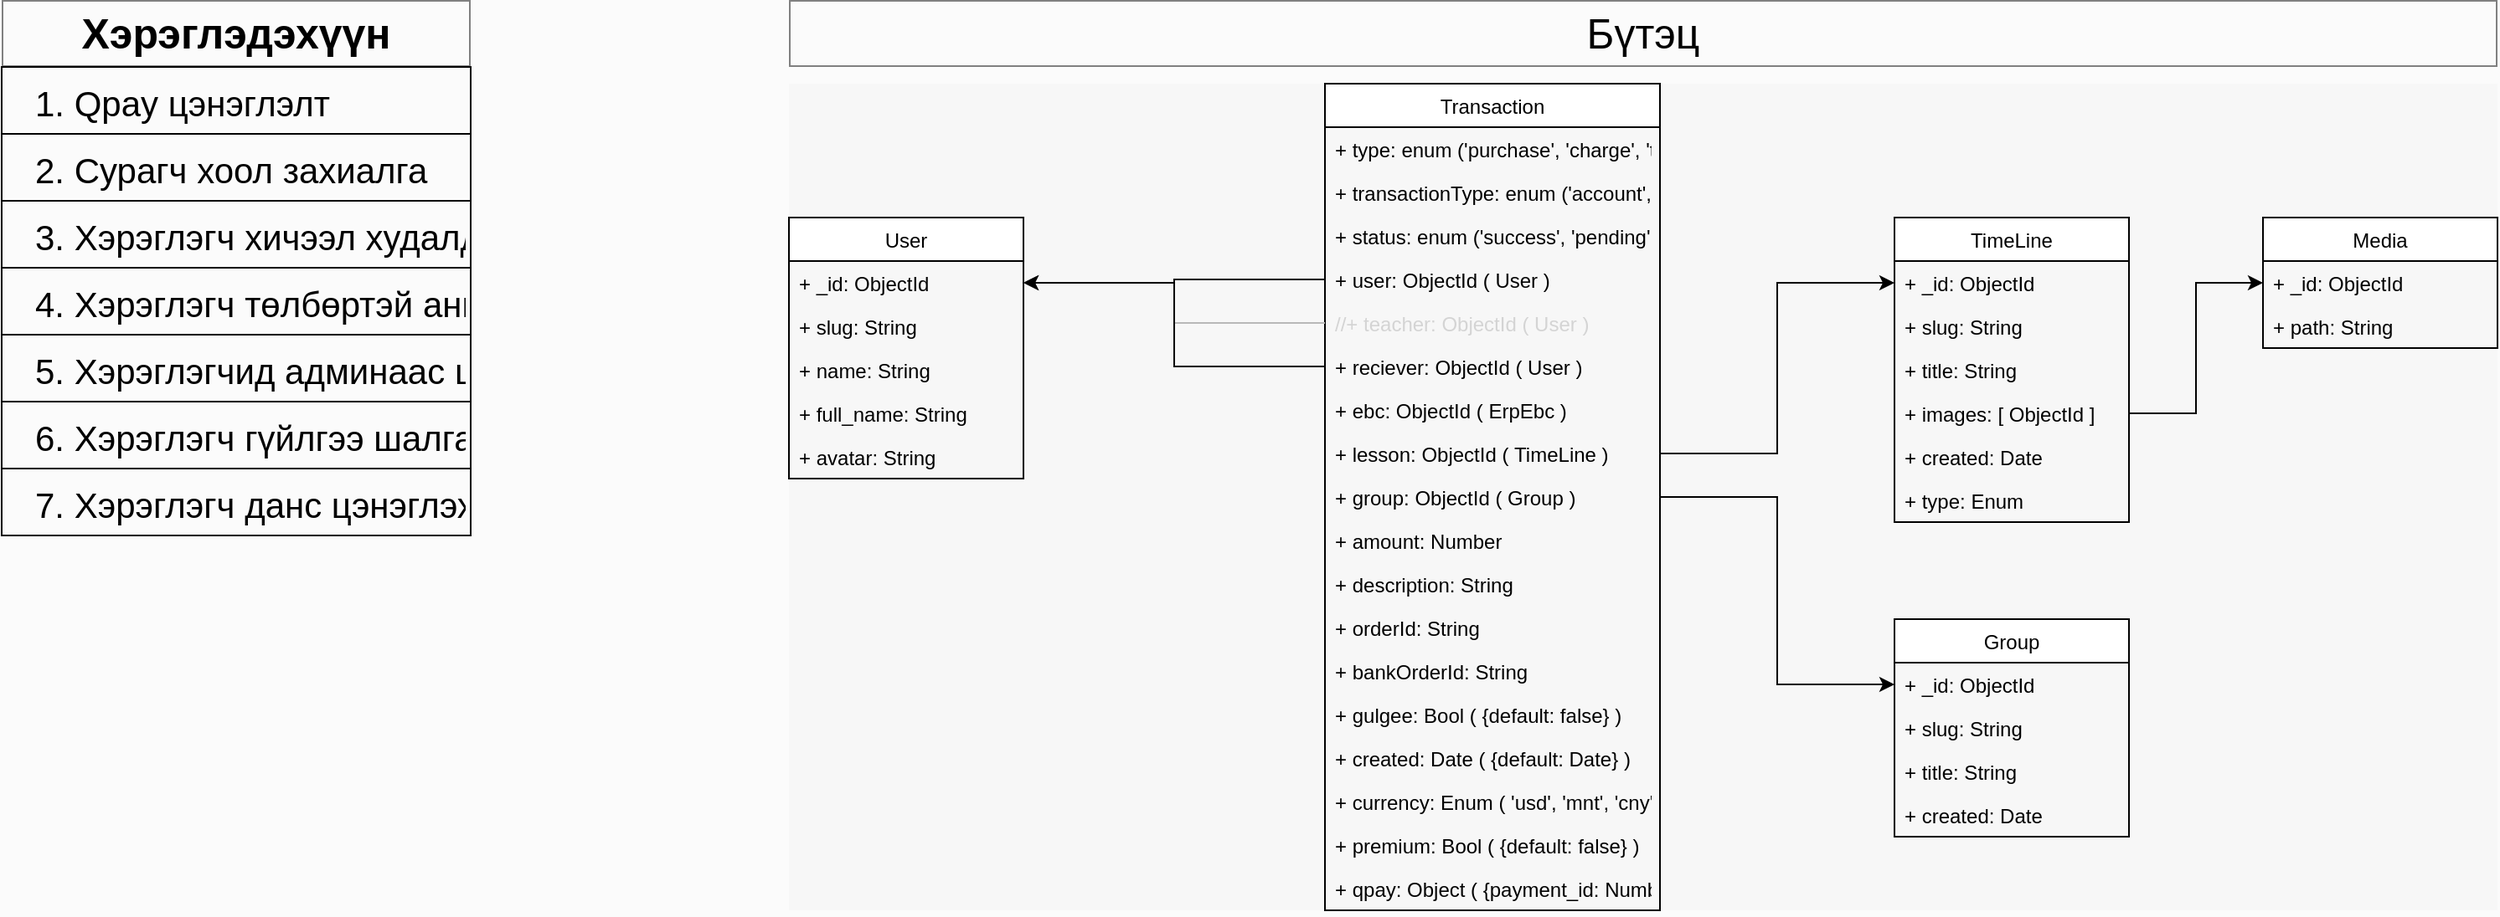 <mxfile version="13.6.2" type="device" pages="2"><diagram id="PVtfyGqQahGHQsxtIJev" name="Transaction"><mxGraphModel dx="1970" dy="1173" grid="1" gridSize="10" guides="1" tooltips="1" connect="1" arrows="1" fold="1" page="1" pageScale="1" pageWidth="1654" pageHeight="1169" background="#FBFBFB" math="0" shadow="0"><root><mxCell id="0"/><mxCell id="1" parent="0"/><mxCell id="wkGlr1kAo0kPPrxlrQDg-42" value="&lt;table border=&quot;1&quot; width=&quot;100%&quot; cellpadding=&quot;4&quot; style=&quot;width: 100% ; height: 100% ; border-collapse: collapse&quot;&gt;&lt;tbody&gt;&lt;tr&gt;&lt;th align=&quot;center&quot;&gt;&lt;span style=&quot;font-weight: 400&quot;&gt;Бүтэц&lt;/span&gt;&lt;br&gt;&lt;/th&gt;&lt;/tr&gt;&lt;/tbody&gt;&lt;/table&gt;" style="text;html=1;strokeColor=none;fillColor=none;overflow=fill;rounded=0;shadow=0;glass=0;sketch=0;fontFamily=Helvetica;fontSize=25;" parent="1" vertex="1"><mxGeometry x="550" y="160" width="1020" height="40" as="geometry"/></mxCell><mxCell id="wkGlr1kAo0kPPrxlrQDg-91" value="" style="group;rounded=0;glass=0;sketch=0;shadow=0;fillColor=#F7F7F7;" parent="1" vertex="1" connectable="0"><mxGeometry x="550" y="210" width="1020" height="494" as="geometry"/></mxCell><mxCell id="wkGlr1kAo0kPPrxlrQDg-92" value="" style="group" parent="wkGlr1kAo0kPPrxlrQDg-91" vertex="1" connectable="0"><mxGeometry width="1020" height="494" as="geometry"/></mxCell><mxCell id="wkGlr1kAo0kPPrxlrQDg-93" value="Transaction" style="swimlane;fontStyle=0;childLayout=stackLayout;horizontal=1;startSize=26;horizontalStack=0;resizeParent=1;resizeParentMax=0;resizeLast=0;collapsible=1;marginBottom=0;" parent="wkGlr1kAo0kPPrxlrQDg-92" vertex="1"><mxGeometry x="320" width="200" height="494" as="geometry"><mxRectangle x="320" y="80" width="90" height="26" as="alternateBounds"/></mxGeometry></mxCell><mxCell id="wkGlr1kAo0kPPrxlrQDg-94" value="+ type: enum ('purchase', 'charge', 'transfer', 'salary','course', 'fee')" style="text;strokeColor=none;fillColor=none;align=left;verticalAlign=top;spacingLeft=4;spacingRight=4;overflow=hidden;rotatable=0;points=[[0,0.5],[1,0.5]];portConstraint=eastwest;" parent="wkGlr1kAo0kPPrxlrQDg-93" vertex="1"><mxGeometry y="26" width="200" height="26" as="geometry"/></mxCell><mxCell id="wkGlr1kAo0kPPrxlrQDg-95" value="+ transactionType: enum ('account', 'card', 'bank', 'qpay', 'student_card')" style="text;strokeColor=none;fillColor=none;align=left;verticalAlign=top;spacingLeft=4;spacingRight=4;overflow=hidden;rotatable=0;points=[[0,0.5],[1,0.5]];portConstraint=eastwest;" parent="wkGlr1kAo0kPPrxlrQDg-93" vertex="1"><mxGeometry y="52" width="200" height="26" as="geometry"/></mxCell><mxCell id="wkGlr1kAo0kPPrxlrQDg-96" value="+ status: enum ('success', 'pending', 'fail','delete')" style="text;strokeColor=none;fillColor=none;align=left;verticalAlign=top;spacingLeft=4;spacingRight=4;overflow=hidden;rotatable=0;points=[[0,0.5],[1,0.5]];portConstraint=eastwest;" parent="wkGlr1kAo0kPPrxlrQDg-93" vertex="1"><mxGeometry y="78" width="200" height="26" as="geometry"/></mxCell><UserObject label="+ user: ObjectId ( User )" tooltip="Gvilgee hiij bgaa hvnii id" id="wkGlr1kAo0kPPrxlrQDg-97"><mxCell style="text;strokeColor=none;fillColor=none;align=left;verticalAlign=top;spacingLeft=4;spacingRight=4;overflow=hidden;rotatable=0;points=[[0,0.5],[1,0.5]];portConstraint=eastwest;" parent="wkGlr1kAo0kPPrxlrQDg-93" vertex="1"><mxGeometry y="104" width="200" height="26" as="geometry"/></mxCell></UserObject><mxCell id="wkGlr1kAo0kPPrxlrQDg-98" value="//+ teacher: ObjectId ( User )" style="text;strokeColor=none;fillColor=none;align=left;verticalAlign=top;spacingLeft=4;spacingRight=4;overflow=hidden;rotatable=0;points=[[0,0.5],[1,0.5]];portConstraint=eastwest;fontColor=#D4D4D4;" parent="wkGlr1kAo0kPPrxlrQDg-93" vertex="1"><mxGeometry y="130" width="200" height="26" as="geometry"/></mxCell><UserObject label="+ reciever: ObjectId ( User )" tooltip="Hvleen awagch" id="wkGlr1kAo0kPPrxlrQDg-99"><mxCell style="text;strokeColor=none;fillColor=none;align=left;verticalAlign=top;spacingLeft=4;spacingRight=4;overflow=hidden;rotatable=0;points=[[0,0.5],[1,0.5]];portConstraint=eastwest;" parent="wkGlr1kAo0kPPrxlrQDg-93" vertex="1"><mxGeometry y="156" width="200" height="26" as="geometry"/></mxCell></UserObject><UserObject label="+ ebc: ObjectId ( ErpEbc )" tooltip="surguulias gvilgee hiih ved hadgalah id" id="wkGlr1kAo0kPPrxlrQDg-100"><mxCell style="text;strokeColor=none;fillColor=none;align=left;verticalAlign=top;spacingLeft=4;spacingRight=4;overflow=hidden;rotatable=0;points=[[0,0.5],[1,0.5]];portConstraint=eastwest;" parent="wkGlr1kAo0kPPrxlrQDg-93" vertex="1"><mxGeometry y="182" width="200" height="26" as="geometry"/></mxCell></UserObject><UserObject label="+ lesson: ObjectId ( TimeLine )" tooltip="hudaldaj awsan hicheeliin id" id="wkGlr1kAo0kPPrxlrQDg-101"><mxCell style="text;strokeColor=none;fillColor=none;align=left;verticalAlign=top;spacingLeft=4;spacingRight=4;overflow=hidden;rotatable=0;points=[[0,0.5],[1,0.5]];portConstraint=eastwest;" parent="wkGlr1kAo0kPPrxlrQDg-93" vertex="1"><mxGeometry y="208" width="200" height="26" as="geometry"/></mxCell></UserObject><UserObject label="+ group: ObjectId ( Group )" tooltip="Tulburtei angid elseh ved angiin id g hadgalana" id="wkGlr1kAo0kPPrxlrQDg-102"><mxCell style="text;strokeColor=none;fillColor=none;align=left;verticalAlign=top;spacingLeft=4;spacingRight=4;overflow=hidden;rotatable=0;points=[[0,0.5],[1,0.5]];portConstraint=eastwest;" parent="wkGlr1kAo0kPPrxlrQDg-93" vertex="1"><mxGeometry y="234" width="200" height="26" as="geometry"/></mxCell></UserObject><UserObject label="+ amount: Number&#10;" tooltip="gvilgeenii vniin dvn" id="wkGlr1kAo0kPPrxlrQDg-103"><mxCell style="text;strokeColor=none;fillColor=none;align=left;verticalAlign=top;spacingLeft=4;spacingRight=4;overflow=hidden;rotatable=0;points=[[0,0.5],[1,0.5]];portConstraint=eastwest;" parent="wkGlr1kAo0kPPrxlrQDg-93" vertex="1"><mxGeometry y="260" width="200" height="26" as="geometry"/></mxCell></UserObject><UserObject label="+ description: String&#10;" tooltip="gvilgeenii tailbar&#10;" id="wkGlr1kAo0kPPrxlrQDg-104"><mxCell style="text;strokeColor=none;fillColor=none;align=left;verticalAlign=top;spacingLeft=4;spacingRight=4;overflow=hidden;rotatable=0;points=[[0,0.5],[1,0.5]];portConstraint=eastwest;" parent="wkGlr1kAo0kPPrxlrQDg-93" vertex="1"><mxGeometry y="286" width="200" height="26" as="geometry"/></mxCell></UserObject><UserObject label="+ orderId: String&#10;" tooltip="" id="wkGlr1kAo0kPPrxlrQDg-105"><mxCell style="text;strokeColor=none;fillColor=none;align=left;verticalAlign=top;spacingLeft=4;spacingRight=4;overflow=hidden;rotatable=0;points=[[0,0.5],[1,0.5]];portConstraint=eastwest;" parent="wkGlr1kAo0kPPrxlrQDg-93" vertex="1"><mxGeometry y="312" width="200" height="26" as="geometry"/></mxCell></UserObject><UserObject label="+ bankOrderId: String&#10;" tooltip="" id="wkGlr1kAo0kPPrxlrQDg-106"><mxCell style="text;strokeColor=none;fillColor=none;align=left;verticalAlign=top;spacingLeft=4;spacingRight=4;overflow=hidden;rotatable=0;points=[[0,0.5],[1,0.5]];portConstraint=eastwest;" parent="wkGlr1kAo0kPPrxlrQDg-93" vertex="1"><mxGeometry y="338" width="200" height="26" as="geometry"/></mxCell></UserObject><UserObject label="+ gulgee: Bool ( {default: false} )&#10;" tooltip="" id="wkGlr1kAo0kPPrxlrQDg-107"><mxCell style="text;strokeColor=none;fillColor=none;align=left;verticalAlign=top;spacingLeft=4;spacingRight=4;overflow=hidden;rotatable=0;points=[[0,0.5],[1,0.5]];portConstraint=eastwest;" parent="wkGlr1kAo0kPPrxlrQDg-93" vertex="1"><mxGeometry y="364" width="200" height="26" as="geometry"/></mxCell></UserObject><UserObject label="+ created: Date ( {default: Date} )&#10;" tooltip="" id="wkGlr1kAo0kPPrxlrQDg-108"><mxCell style="text;strokeColor=none;fillColor=none;align=left;verticalAlign=top;spacingLeft=4;spacingRight=4;overflow=hidden;rotatable=0;points=[[0,0.5],[1,0.5]];portConstraint=eastwest;" parent="wkGlr1kAo0kPPrxlrQDg-93" vertex="1"><mxGeometry y="390" width="200" height="26" as="geometry"/></mxCell></UserObject><UserObject label="+ currency: Enum ( 'usd', 'mnt', 'cny', default: 'mnt' )&#10;" tooltip="" id="wkGlr1kAo0kPPrxlrQDg-109"><mxCell style="text;strokeColor=none;fillColor=none;align=left;verticalAlign=top;spacingLeft=4;spacingRight=4;overflow=hidden;rotatable=0;points=[[0,0.5],[1,0.5]];portConstraint=eastwest;" parent="wkGlr1kAo0kPPrxlrQDg-93" vertex="1"><mxGeometry y="416" width="200" height="26" as="geometry"/></mxCell></UserObject><UserObject label="+ premium: Bool ( {default: false} )&#10;" tooltip="Zuwhun premium hereglegchid zoriulsan" id="wkGlr1kAo0kPPrxlrQDg-110"><mxCell style="text;strokeColor=none;fillColor=none;align=left;verticalAlign=top;spacingLeft=4;spacingRight=4;overflow=hidden;rotatable=0;points=[[0,0.5],[1,0.5]];portConstraint=eastwest;" parent="wkGlr1kAo0kPPrxlrQDg-93" vertex="1"><mxGeometry y="442" width="200" height="26" as="geometry"/></mxCell></UserObject><UserObject label="+ qpay: Object ( {payment_id: Number, qPay_QRcode: String, payment_info: Object.null} )&#10;" tooltip="qpay gvilgee hiih ved ashiglana.&#10;gvilgeenii id -iig payment_id d hadgalana. qpay_qrcode iig qpay ees irsen qr code string iig oruulna. payment_info g mun adil qpay ees irsen responsiig shuud oruulna. default ni bvgd hooson (payment_id, qpay_qrcode, payment_info)" id="wkGlr1kAo0kPPrxlrQDg-111"><mxCell style="text;strokeColor=none;fillColor=none;align=left;verticalAlign=top;spacingLeft=4;spacingRight=4;overflow=hidden;rotatable=0;points=[[0,0.5],[1,0.5]];portConstraint=eastwest;" parent="wkGlr1kAo0kPPrxlrQDg-93" vertex="1"><mxGeometry y="468" width="200" height="26" as="geometry"/></mxCell></UserObject><mxCell id="wkGlr1kAo0kPPrxlrQDg-112" value="User" style="swimlane;fontStyle=0;childLayout=stackLayout;horizontal=1;startSize=26;horizontalStack=0;resizeParent=1;resizeParentMax=0;resizeLast=0;collapsible=1;marginBottom=0;" parent="wkGlr1kAo0kPPrxlrQDg-92" vertex="1"><mxGeometry y="80" width="140" height="156" as="geometry"/></mxCell><mxCell id="wkGlr1kAo0kPPrxlrQDg-113" value="+ _id: ObjectId" style="text;strokeColor=none;fillColor=none;align=left;verticalAlign=top;spacingLeft=4;spacingRight=4;overflow=hidden;rotatable=0;points=[[0,0.5],[1,0.5]];portConstraint=eastwest;" parent="wkGlr1kAo0kPPrxlrQDg-112" vertex="1"><mxGeometry y="26" width="140" height="26" as="geometry"/></mxCell><mxCell id="wkGlr1kAo0kPPrxlrQDg-114" value="+ slug: String" style="text;strokeColor=none;fillColor=none;align=left;verticalAlign=top;spacingLeft=4;spacingRight=4;overflow=hidden;rotatable=0;points=[[0,0.5],[1,0.5]];portConstraint=eastwest;" parent="wkGlr1kAo0kPPrxlrQDg-112" vertex="1"><mxGeometry y="52" width="140" height="26" as="geometry"/></mxCell><mxCell id="wkGlr1kAo0kPPrxlrQDg-115" value="+ name: String" style="text;strokeColor=none;fillColor=none;align=left;verticalAlign=top;spacingLeft=4;spacingRight=4;overflow=hidden;rotatable=0;points=[[0,0.5],[1,0.5]];portConstraint=eastwest;" parent="wkGlr1kAo0kPPrxlrQDg-112" vertex="1"><mxGeometry y="78" width="140" height="26" as="geometry"/></mxCell><mxCell id="wkGlr1kAo0kPPrxlrQDg-116" value="+ full_name: String" style="text;strokeColor=none;fillColor=none;align=left;verticalAlign=top;spacingLeft=4;spacingRight=4;overflow=hidden;rotatable=0;points=[[0,0.5],[1,0.5]];portConstraint=eastwest;" parent="wkGlr1kAo0kPPrxlrQDg-112" vertex="1"><mxGeometry y="104" width="140" height="26" as="geometry"/></mxCell><mxCell id="wkGlr1kAo0kPPrxlrQDg-117" value="+ avatar: String" style="text;strokeColor=none;fillColor=none;align=left;verticalAlign=top;spacingLeft=4;spacingRight=4;overflow=hidden;rotatable=0;points=[[0,0.5],[1,0.5]];portConstraint=eastwest;" parent="wkGlr1kAo0kPPrxlrQDg-112" vertex="1"><mxGeometry y="130" width="140" height="26" as="geometry"/></mxCell><mxCell id="wkGlr1kAo0kPPrxlrQDg-118" style="edgeStyle=orthogonalEdgeStyle;rounded=0;orthogonalLoop=1;jettySize=auto;html=1;entryX=1;entryY=0.5;entryDx=0;entryDy=0;" parent="wkGlr1kAo0kPPrxlrQDg-92" source="wkGlr1kAo0kPPrxlrQDg-97" target="wkGlr1kAo0kPPrxlrQDg-113" edge="1"><mxGeometry relative="1" as="geometry"/></mxCell><mxCell id="wkGlr1kAo0kPPrxlrQDg-119" style="edgeStyle=orthogonalEdgeStyle;rounded=0;orthogonalLoop=1;jettySize=auto;html=1;entryX=1;entryY=0.5;entryDx=0;entryDy=0;fontColor=#C9C9C9;strokeColor=#B8B8B8;" parent="wkGlr1kAo0kPPrxlrQDg-92" source="wkGlr1kAo0kPPrxlrQDg-98" target="wkGlr1kAo0kPPrxlrQDg-113" edge="1"><mxGeometry relative="1" as="geometry"/></mxCell><mxCell id="wkGlr1kAo0kPPrxlrQDg-120" style="edgeStyle=orthogonalEdgeStyle;rounded=0;orthogonalLoop=1;jettySize=auto;html=1;entryX=1;entryY=0.5;entryDx=0;entryDy=0;" parent="wkGlr1kAo0kPPrxlrQDg-92" source="wkGlr1kAo0kPPrxlrQDg-99" target="wkGlr1kAo0kPPrxlrQDg-113" edge="1"><mxGeometry relative="1" as="geometry"/></mxCell><mxCell id="wkGlr1kAo0kPPrxlrQDg-121" value="TimeLine" style="swimlane;fontStyle=0;childLayout=stackLayout;horizontal=1;startSize=26;horizontalStack=0;resizeParent=1;resizeParentMax=0;resizeLast=0;collapsible=1;marginBottom=0;" parent="wkGlr1kAo0kPPrxlrQDg-92" vertex="1"><mxGeometry x="660" y="80" width="140" height="182" as="geometry"/></mxCell><mxCell id="wkGlr1kAo0kPPrxlrQDg-122" value="+ _id: ObjectId" style="text;strokeColor=none;fillColor=none;align=left;verticalAlign=top;spacingLeft=4;spacingRight=4;overflow=hidden;rotatable=0;points=[[0,0.5],[1,0.5]];portConstraint=eastwest;" parent="wkGlr1kAo0kPPrxlrQDg-121" vertex="1"><mxGeometry y="26" width="140" height="26" as="geometry"/></mxCell><mxCell id="wkGlr1kAo0kPPrxlrQDg-123" value="+ slug: String" style="text;strokeColor=none;fillColor=none;align=left;verticalAlign=top;spacingLeft=4;spacingRight=4;overflow=hidden;rotatable=0;points=[[0,0.5],[1,0.5]];portConstraint=eastwest;" parent="wkGlr1kAo0kPPrxlrQDg-121" vertex="1"><mxGeometry y="52" width="140" height="26" as="geometry"/></mxCell><mxCell id="wkGlr1kAo0kPPrxlrQDg-124" value="+ title: String" style="text;strokeColor=none;fillColor=none;align=left;verticalAlign=top;spacingLeft=4;spacingRight=4;overflow=hidden;rotatable=0;points=[[0,0.5],[1,0.5]];portConstraint=eastwest;" parent="wkGlr1kAo0kPPrxlrQDg-121" vertex="1"><mxGeometry y="78" width="140" height="26" as="geometry"/></mxCell><mxCell id="wkGlr1kAo0kPPrxlrQDg-125" value="+ images: [ ObjectId ]&#10;" style="text;strokeColor=none;fillColor=none;align=left;verticalAlign=top;spacingLeft=4;spacingRight=4;overflow=hidden;rotatable=0;points=[[0,0.5],[1,0.5]];portConstraint=eastwest;" parent="wkGlr1kAo0kPPrxlrQDg-121" vertex="1"><mxGeometry y="104" width="140" height="26" as="geometry"/></mxCell><mxCell id="wkGlr1kAo0kPPrxlrQDg-126" value="+ created: Date" style="text;strokeColor=none;fillColor=none;align=left;verticalAlign=top;spacingLeft=4;spacingRight=4;overflow=hidden;rotatable=0;points=[[0,0.5],[1,0.5]];portConstraint=eastwest;" parent="wkGlr1kAo0kPPrxlrQDg-121" vertex="1"><mxGeometry y="130" width="140" height="26" as="geometry"/></mxCell><mxCell id="wkGlr1kAo0kPPrxlrQDg-127" value="+ type: Enum&#10;" style="text;strokeColor=none;fillColor=none;align=left;verticalAlign=top;spacingLeft=4;spacingRight=4;overflow=hidden;rotatable=0;points=[[0,0.5],[1,0.5]];portConstraint=eastwest;" parent="wkGlr1kAo0kPPrxlrQDg-121" vertex="1"><mxGeometry y="156" width="140" height="26" as="geometry"/></mxCell><mxCell id="wkGlr1kAo0kPPrxlrQDg-128" style="edgeStyle=orthogonalEdgeStyle;rounded=0;orthogonalLoop=1;jettySize=auto;html=1;entryX=0;entryY=0.5;entryDx=0;entryDy=0;" parent="wkGlr1kAo0kPPrxlrQDg-92" source="wkGlr1kAo0kPPrxlrQDg-101" target="wkGlr1kAo0kPPrxlrQDg-122" edge="1"><mxGeometry relative="1" as="geometry"/></mxCell><mxCell id="wkGlr1kAo0kPPrxlrQDg-129" value="Group" style="swimlane;fontStyle=0;childLayout=stackLayout;horizontal=1;startSize=26;horizontalStack=0;resizeParent=1;resizeParentMax=0;resizeLast=0;collapsible=1;marginBottom=0;" parent="wkGlr1kAo0kPPrxlrQDg-92" vertex="1"><mxGeometry x="660" y="320" width="140" height="130" as="geometry"/></mxCell><mxCell id="wkGlr1kAo0kPPrxlrQDg-130" value="+ _id: ObjectId" style="text;strokeColor=none;fillColor=none;align=left;verticalAlign=top;spacingLeft=4;spacingRight=4;overflow=hidden;rotatable=0;points=[[0,0.5],[1,0.5]];portConstraint=eastwest;" parent="wkGlr1kAo0kPPrxlrQDg-129" vertex="1"><mxGeometry y="26" width="140" height="26" as="geometry"/></mxCell><mxCell id="wkGlr1kAo0kPPrxlrQDg-131" value="+ slug: String" style="text;strokeColor=none;fillColor=none;align=left;verticalAlign=top;spacingLeft=4;spacingRight=4;overflow=hidden;rotatable=0;points=[[0,0.5],[1,0.5]];portConstraint=eastwest;" parent="wkGlr1kAo0kPPrxlrQDg-129" vertex="1"><mxGeometry y="52" width="140" height="26" as="geometry"/></mxCell><mxCell id="wkGlr1kAo0kPPrxlrQDg-132" value="+ title: String" style="text;strokeColor=none;fillColor=none;align=left;verticalAlign=top;spacingLeft=4;spacingRight=4;overflow=hidden;rotatable=0;points=[[0,0.5],[1,0.5]];portConstraint=eastwest;" parent="wkGlr1kAo0kPPrxlrQDg-129" vertex="1"><mxGeometry y="78" width="140" height="26" as="geometry"/></mxCell><mxCell id="wkGlr1kAo0kPPrxlrQDg-133" value="+ created: Date" style="text;strokeColor=none;fillColor=none;align=left;verticalAlign=top;spacingLeft=4;spacingRight=4;overflow=hidden;rotatable=0;points=[[0,0.5],[1,0.5]];portConstraint=eastwest;" parent="wkGlr1kAo0kPPrxlrQDg-129" vertex="1"><mxGeometry y="104" width="140" height="26" as="geometry"/></mxCell><mxCell id="wkGlr1kAo0kPPrxlrQDg-134" style="edgeStyle=orthogonalEdgeStyle;rounded=0;orthogonalLoop=1;jettySize=auto;html=1;" parent="wkGlr1kAo0kPPrxlrQDg-92" source="wkGlr1kAo0kPPrxlrQDg-102" target="wkGlr1kAo0kPPrxlrQDg-130" edge="1"><mxGeometry relative="1" as="geometry"/></mxCell><mxCell id="wkGlr1kAo0kPPrxlrQDg-135" value="Media" style="swimlane;fontStyle=0;childLayout=stackLayout;horizontal=1;startSize=26;horizontalStack=0;resizeParent=1;resizeParentMax=0;resizeLast=0;collapsible=1;marginBottom=0;" parent="wkGlr1kAo0kPPrxlrQDg-92" vertex="1"><mxGeometry x="880" y="80" width="140" height="78" as="geometry"/></mxCell><mxCell id="wkGlr1kAo0kPPrxlrQDg-136" value="+ _id: ObjectId" style="text;strokeColor=none;fillColor=none;align=left;verticalAlign=top;spacingLeft=4;spacingRight=4;overflow=hidden;rotatable=0;points=[[0,0.5],[1,0.5]];portConstraint=eastwest;" parent="wkGlr1kAo0kPPrxlrQDg-135" vertex="1"><mxGeometry y="26" width="140" height="26" as="geometry"/></mxCell><mxCell id="wkGlr1kAo0kPPrxlrQDg-137" value="+ path: String" style="text;strokeColor=none;fillColor=none;align=left;verticalAlign=top;spacingLeft=4;spacingRight=4;overflow=hidden;rotatable=0;points=[[0,0.5],[1,0.5]];portConstraint=eastwest;" parent="wkGlr1kAo0kPPrxlrQDg-135" vertex="1"><mxGeometry y="52" width="140" height="26" as="geometry"/></mxCell><mxCell id="wkGlr1kAo0kPPrxlrQDg-138" style="edgeStyle=orthogonalEdgeStyle;rounded=0;orthogonalLoop=1;jettySize=auto;html=1;entryX=0;entryY=0.5;entryDx=0;entryDy=0;fontSize=15;" parent="wkGlr1kAo0kPPrxlrQDg-92" source="wkGlr1kAo0kPPrxlrQDg-125" target="wkGlr1kAo0kPPrxlrQDg-136" edge="1"><mxGeometry relative="1" as="geometry"/></mxCell><UserObject label="" link="data:page/id,LKUgy2W2BuhxrtRUbdZp" id="wDyTwxqeexzAWiArRyEo-1"><mxCell style="group" parent="1" vertex="1" connectable="0"><mxGeometry x="80" y="160" width="280" height="80" as="geometry"/></mxCell></UserObject><mxCell id="wDyTwxqeexzAWiArRyEo-2" value="" style="group" parent="wDyTwxqeexzAWiArRyEo-1" vertex="1" connectable="0"><mxGeometry width="280" height="80" as="geometry"/></mxCell><UserObject label="&lt;table border=&quot;1&quot; width=&quot;100%&quot; cellpadding=&quot;4&quot; style=&quot;width: 100% ; height: 100% ; border-collapse: collapse&quot;&gt;&lt;tbody&gt;&lt;tr&gt;&lt;th align=&quot;center&quot;&gt;&lt;b&gt;Хэрэглэдэхүүн&lt;/b&gt;&lt;/th&gt;&lt;/tr&gt;&lt;/tbody&gt;&lt;/table&gt;" tooltip="" id="wkGlr1kAo0kPPrxlrQDg-41"><mxCell style="text;html=1;strokeColor=none;fillColor=none;overflow=fill;rounded=0;shadow=0;glass=0;sketch=0;fontFamily=Helvetica;fontSize=25;" parent="wDyTwxqeexzAWiArRyEo-2" vertex="1"><mxGeometry width="280" height="40" as="geometry"/></mxCell></UserObject><UserObject label="1. Qpay цэнэглэлт" link="../" tooltip="Qpay цэнэглэлтийн ажиллах зарчим" id="wkGlr1kAo0kPPrxlrQDg-141"><mxCell style="text;fillColor=none;align=left;verticalAlign=middle;spacingLeft=20;spacingRight=4;overflow=hidden;rotatable=0;points=[[0,0.5],[1,0.5]];portConstraint=eastwest;rounded=0;shadow=0;glass=0;sketch=0;fontFamily=Helvetica;fontSize=21;labelBorderColor=none;spacing=0;horizontal=1;strokeColor=#000000;" parent="wDyTwxqeexzAWiArRyEo-2" vertex="1"><mxGeometry y="40" width="280" height="40" as="geometry"/></mxCell></UserObject><UserObject label="2. Сурагч хоол захиалга" tooltip="Сурагч хоол захиалга" id="cUHdsHkGB8GpEySekkKb-5"><mxCell style="text;fillColor=none;align=left;verticalAlign=middle;spacingLeft=20;spacingRight=4;overflow=hidden;rotatable=0;points=[[0,0.5],[1,0.5]];portConstraint=eastwest;rounded=0;shadow=0;glass=0;sketch=0;fontFamily=Helvetica;fontSize=21;labelBorderColor=none;spacing=0;horizontal=1;strokeColor=#000000;" parent="1" vertex="1"><mxGeometry x="80" y="240" width="280" height="40" as="geometry"/></mxCell></UserObject><UserObject label="3. Хэрэглэгч хичээл худалдан авалт" tooltip="Хэрэглэгч хичээл худалдан авалт" id="cUHdsHkGB8GpEySekkKb-6"><mxCell style="text;fillColor=none;align=left;verticalAlign=middle;spacingLeft=20;spacingRight=4;overflow=hidden;rotatable=0;points=[[0,0.5],[1,0.5]];portConstraint=eastwest;rounded=0;shadow=0;glass=0;sketch=0;fontFamily=Helvetica;fontSize=21;labelBorderColor=none;spacing=0;horizontal=1;strokeColor=#000000;" parent="1" vertex="1"><mxGeometry x="80" y="280" width="280" height="40" as="geometry"/></mxCell></UserObject><UserObject label="4. Хэрэглэгч төлбөртэй ангид элсэлт" tooltip="Хэрэглэгч төлбөртэй ангид элсэлт" id="cUHdsHkGB8GpEySekkKb-7"><mxCell style="text;fillColor=none;align=left;verticalAlign=middle;spacingLeft=20;spacingRight=4;overflow=hidden;rotatable=0;points=[[0,0.5],[1,0.5]];portConstraint=eastwest;rounded=0;shadow=0;glass=0;sketch=0;fontFamily=Helvetica;fontSize=21;labelBorderColor=none;spacing=0;horizontal=1;strokeColor=#000000;" parent="1" vertex="1"><mxGeometry x="80" y="320" width="280" height="40" as="geometry"/></mxCell></UserObject><UserObject label="5. Хэрэглэгчид админаас цалин өгөх" tooltip="Хэрэглэгчид админаас цалин өгөх" id="cUHdsHkGB8GpEySekkKb-8"><mxCell style="text;fillColor=none;align=left;verticalAlign=middle;spacingLeft=20;spacingRight=4;overflow=hidden;rotatable=0;points=[[0,0.5],[1,0.5]];portConstraint=eastwest;rounded=0;shadow=0;glass=0;sketch=0;fontFamily=Helvetica;fontSize=21;labelBorderColor=none;spacing=0;horizontal=1;strokeColor=#000000;" parent="1" vertex="1"><mxGeometry x="80" y="360" width="280" height="40" as="geometry"/></mxCell></UserObject><UserObject label="6. Хэрэглэгч гүйлгээ шалгах" tooltip="Хэрэглэгч гүйлгээ шалгах" id="cUHdsHkGB8GpEySekkKb-9"><mxCell style="text;fillColor=none;align=left;verticalAlign=middle;spacingLeft=20;spacingRight=4;overflow=hidden;rotatable=0;points=[[0,0.5],[1,0.5]];portConstraint=eastwest;rounded=0;shadow=0;glass=0;sketch=0;fontFamily=Helvetica;fontSize=21;labelBorderColor=none;spacing=0;horizontal=1;strokeColor=#000000;" parent="1" vertex="1"><mxGeometry x="80" y="400" width="280" height="40" as="geometry"/></mxCell></UserObject><UserObject label="7. Хэрэглэгч данс цэнэглэх хүсэлт явуулах" tooltip="Хэрэглэгч данс цэнэглэх хүсэлт явуулах" id="cUHdsHkGB8GpEySekkKb-10"><mxCell style="text;fillColor=none;align=left;verticalAlign=middle;spacingLeft=20;spacingRight=4;overflow=hidden;rotatable=0;points=[[0,0.5],[1,0.5]];portConstraint=eastwest;rounded=0;shadow=0;glass=0;sketch=0;fontFamily=Helvetica;fontSize=21;labelBorderColor=none;spacing=0;horizontal=1;strokeColor=#000000;" parent="1" vertex="1"><mxGeometry x="80" y="440" width="280" height="40" as="geometry"/></mxCell></UserObject></root></mxGraphModel></diagram><diagram id="LKUgy2W2BuhxrtRUbdZp" name="qpay цэнэглэлт"><mxGraphModel dx="2052" dy="1368" grid="1" gridSize="10" guides="1" tooltips="1" connect="1" arrows="1" fold="1" page="1" pageScale="1" pageWidth="1654" pageHeight="1169" background="#fbfbfb" math="0" shadow="0"><root><mxCell id="P-gqmh--e54UA8YqrAUC-0"/><mxCell id="P-gqmh--e54UA8YqrAUC-1" parent="P-gqmh--e54UA8YqrAUC-0"/><mxCell id="5-spG2pESt3c2WfrfdTd-0" value="Qpay цэнэглэлтийн ажиллах зарчим" style="text;strokeColor=none;fillColor=none;html=1;fontSize=35;fontStyle=1;verticalAlign=middle;align=center;startSize=26;" parent="P-gqmh--e54UA8YqrAUC-1" vertex="1"><mxGeometry x="487" y="40" width="680" height="40" as="geometry"/></mxCell><mxCell id="WwnaFJmgjr_KICvnT1Ni-13" value="/get/qpay" style="swimlane;fontStyle=1;align=center;verticalAlign=top;childLayout=stackLayout;horizontal=1;startSize=26;horizontalStack=0;resizeParent=1;resizeParentMax=0;resizeLast=0;collapsible=1;marginBottom=0;strokeColor=#000000;fontSize=18;" vertex="1" parent="P-gqmh--e54UA8YqrAUC-1"><mxGeometry x="40" y="120" width="160" height="268" as="geometry"/></mxCell><mxCell id="WwnaFJmgjr_KICvnT1Ni-12" value="+ phone&#10;" style="text;strokeColor=none;fillColor=none;align=left;verticalAlign=top;spacingLeft=4;spacingRight=4;overflow=hidden;rotatable=0;points=[[0,0.5],[1,0.5]];portConstraint=eastwest;" vertex="1" parent="WwnaFJmgjr_KICvnT1Ni-13"><mxGeometry y="26" width="160" height="26" as="geometry"/></mxCell><mxCell id="WwnaFJmgjr_KICvnT1Ni-11" value="+ amount&#10;" style="text;strokeColor=none;fillColor=none;align=left;verticalAlign=top;spacingLeft=4;spacingRight=4;overflow=hidden;rotatable=0;points=[[0,0.5],[1,0.5]];portConstraint=eastwest;" vertex="1" parent="WwnaFJmgjr_KICvnT1Ni-13"><mxGeometry y="52" width="160" height="26" as="geometry"/></mxCell><mxCell id="WwnaFJmgjr_KICvnT1Ni-10" value="+ lesson&#10;" style="text;strokeColor=none;fillColor=none;align=left;verticalAlign=top;spacingLeft=4;spacingRight=4;overflow=hidden;rotatable=0;points=[[0,0.5],[1,0.5]];portConstraint=eastwest;" vertex="1" parent="WwnaFJmgjr_KICvnT1Ni-13"><mxGeometry y="78" width="160" height="26" as="geometry"/></mxCell><mxCell id="WwnaFJmgjr_KICvnT1Ni-9" value="+ chargeUser&#10;" style="text;strokeColor=none;fillColor=none;align=left;verticalAlign=top;spacingLeft=4;spacingRight=4;overflow=hidden;rotatable=0;points=[[0,0.5],[1,0.5]];portConstraint=eastwest;" vertex="1" parent="WwnaFJmgjr_KICvnT1Ni-13"><mxGeometry y="104" width="160" height="26" as="geometry"/></mxCell><mxCell id="WwnaFJmgjr_KICvnT1Ni-8" value="+ p_id&#10;" style="text;strokeColor=none;fillColor=none;align=left;verticalAlign=top;spacingLeft=4;spacingRight=4;overflow=hidden;rotatable=0;points=[[0,0.5],[1,0.5]];portConstraint=eastwest;" vertex="1" parent="WwnaFJmgjr_KICvnT1Ni-13"><mxGeometry y="130" width="160" height="26" as="geometry"/></mxCell><mxCell id="WwnaFJmgjr_KICvnT1Ni-7" value="+ forParent" style="text;strokeColor=none;fillColor=none;align=left;verticalAlign=top;spacingLeft=4;spacingRight=4;overflow=hidden;rotatable=0;points=[[0,0.5],[1,0.5]];portConstraint=eastwest;" vertex="1" parent="WwnaFJmgjr_KICvnT1Ni-13"><mxGeometry y="156" width="160" height="26" as="geometry"/></mxCell><mxCell id="WwnaFJmgjr_KICvnT1Ni-6" value="+ premium " style="text;strokeColor=none;fillColor=none;align=left;verticalAlign=top;spacingLeft=4;spacingRight=4;overflow=hidden;rotatable=0;points=[[0,0.5],[1,0.5]];portConstraint=eastwest;" vertex="1" parent="WwnaFJmgjr_KICvnT1Ni-13"><mxGeometry y="182" width="160" height="26" as="geometry"/></mxCell><mxCell id="WwnaFJmgjr_KICvnT1Ni-115" value="+ f_id " style="text;strokeColor=none;fillColor=none;align=left;verticalAlign=top;spacingLeft=4;spacingRight=4;overflow=hidden;rotatable=0;points=[[0,0.5],[1,0.5]];portConstraint=eastwest;" vertex="1" parent="WwnaFJmgjr_KICvnT1Ni-13"><mxGeometry y="208" width="160" height="26" as="geometry"/></mxCell><mxCell id="WwnaFJmgjr_KICvnT1Ni-15" value="" style="line;strokeWidth=1;fillColor=none;align=left;verticalAlign=middle;spacingTop=-1;spacingLeft=3;spacingRight=3;rotatable=0;labelPosition=right;points=[];portConstraint=eastwest;" vertex="1" parent="WwnaFJmgjr_KICvnT1Ni-13"><mxGeometry y="234" width="160" height="8" as="geometry"/></mxCell><mxCell id="WwnaFJmgjr_KICvnT1Ni-16" value="POST ( BODY )" style="text;strokeColor=none;fillColor=none;align=left;verticalAlign=top;spacingLeft=4;spacingRight=4;overflow=hidden;rotatable=0;points=[[0,0.5],[1,0.5]];portConstraint=eastwest;" vertex="1" parent="WwnaFJmgjr_KICvnT1Ni-13"><mxGeometry y="242" width="160" height="26" as="geometry"/></mxCell><mxCell id="WwnaFJmgjr_KICvnT1Ni-34" value="" style="edgeStyle=orthogonalEdgeStyle;rounded=0;orthogonalLoop=1;jettySize=auto;html=1;fontSize=18;" edge="1" parent="P-gqmh--e54UA8YqrAUC-1" source="WwnaFJmgjr_KICvnT1Ni-32" target="WwnaFJmgjr_KICvnT1Ni-33"><mxGeometry relative="1" as="geometry"/></mxCell><mxCell id="WwnaFJmgjr_KICvnT1Ni-32" value="&lt;span style=&quot;font-weight: 700&quot;&gt;/get/qpay&lt;/span&gt;" style="strokeWidth=2;html=1;shape=mxgraph.flowchart.terminator;whiteSpace=wrap;fontSize=18;" vertex="1" parent="P-gqmh--e54UA8YqrAUC-1"><mxGeometry x="751" y="120" width="153" height="60" as="geometry"/></mxCell><mxCell id="WwnaFJmgjr_KICvnT1Ni-37" value="" style="edgeStyle=orthogonalEdgeStyle;rounded=0;orthogonalLoop=1;jettySize=auto;html=1;fontSize=18;" edge="1" parent="P-gqmh--e54UA8YqrAUC-1" source="WwnaFJmgjr_KICvnT1Ni-33" target="WwnaFJmgjr_KICvnT1Ni-36"><mxGeometry relative="1" as="geometry"/></mxCell><mxCell id="WwnaFJmgjr_KICvnT1Ni-49" value="" style="edgeStyle=orthogonalEdgeStyle;rounded=0;orthogonalLoop=1;jettySize=auto;html=1;fontSize=18;" edge="1" parent="P-gqmh--e54UA8YqrAUC-1" source="WwnaFJmgjr_KICvnT1Ni-33" target="WwnaFJmgjr_KICvnT1Ni-48"><mxGeometry relative="1" as="geometry"/></mxCell><mxCell id="WwnaFJmgjr_KICvnT1Ni-33" value="amount &amp;lt;= 999 999 999" style="strokeWidth=2;html=1;shape=mxgraph.flowchart.decision;whiteSpace=wrap;fontSize=18;" vertex="1" parent="P-gqmh--e54UA8YqrAUC-1"><mxGeometry x="696" y="220" width="262.5" height="98" as="geometry"/></mxCell><mxCell id="WwnaFJmgjr_KICvnT1Ni-35" value="res.json" style="strokeWidth=2;html=1;shape=mxgraph.flowchart.terminator;whiteSpace=wrap;fontSize=18;" vertex="1" parent="P-gqmh--e54UA8YqrAUC-1"><mxGeometry x="777.5" y="1030" width="100" height="60" as="geometry"/></mxCell><mxCell id="WwnaFJmgjr_KICvnT1Ni-38" style="edgeStyle=orthogonalEdgeStyle;rounded=0;orthogonalLoop=1;jettySize=auto;html=1;entryX=0;entryY=0.5;entryDx=0;entryDy=0;entryPerimeter=0;fontSize=18;" edge="1" parent="P-gqmh--e54UA8YqrAUC-1" source="WwnaFJmgjr_KICvnT1Ni-36" target="WwnaFJmgjr_KICvnT1Ni-35"><mxGeometry relative="1" as="geometry"><Array as="points"><mxPoint x="485" y="1060"/></Array></mxGeometry></mxCell><mxCell id="WwnaFJmgjr_KICvnT1Ni-36" value="&lt;span&gt;rej1&lt;/span&gt;" style="shape=parallelogram;perimeter=parallelogramPerimeter;whiteSpace=wrap;html=1;fixedSize=1;fontSize=18;strokeWidth=2;" vertex="1" parent="P-gqmh--e54UA8YqrAUC-1"><mxGeometry x="424.75" y="239" width="120" height="60" as="geometry"/></mxCell><mxCell id="WwnaFJmgjr_KICvnT1Ni-46" value="&lt;font style=&quot;font-size: 24px&quot;&gt;false&lt;/font&gt;" style="text;html=1;align=center;verticalAlign=middle;resizable=0;points=[];autosize=1;fontSize=18;" vertex="1" parent="P-gqmh--e54UA8YqrAUC-1"><mxGeometry x="590" y="226" width="70" height="30" as="geometry"/></mxCell><mxCell id="WwnaFJmgjr_KICvnT1Ni-62" value="" style="edgeStyle=orthogonalEdgeStyle;rounded=0;orthogonalLoop=1;jettySize=auto;html=1;fontSize=18;" edge="1" parent="P-gqmh--e54UA8YqrAUC-1" source="WwnaFJmgjr_KICvnT1Ni-48" target="WwnaFJmgjr_KICvnT1Ni-61"><mxGeometry relative="1" as="geometry"/></mxCell><mxCell id="WwnaFJmgjr_KICvnT1Ni-48" value="&lt;pre style=&quot;font-family: &amp;#34;dejavu sans mono&amp;#34; ; font-size: 9pt&quot;&gt;&lt;span style=&quot;background-color: rgb(255 , 255 , 255)&quot;&gt;setQpay&lt;/span&gt;&lt;/pre&gt;" style="verticalLabelPosition=bottom;verticalAlign=top;html=1;shape=offPageConnector;rounded=0;size=0.5;strokeColor=#000000;fontSize=18;" vertex="1" parent="P-gqmh--e54UA8YqrAUC-1"><mxGeometry x="800.5" y="370" width="54" height="40" as="geometry"/></mxCell><mxCell id="WwnaFJmgjr_KICvnT1Ni-50" value="true" style="text;html=1;align=center;verticalAlign=middle;resizable=0;points=[];autosize=1;fontSize=18;" vertex="1" parent="P-gqmh--e54UA8YqrAUC-1"><mxGeometry x="827" y="324" width="50" height="30" as="geometry"/></mxCell><mxCell id="WwnaFJmgjr_KICvnT1Ni-39" value="rej1" style="swimlane;fontStyle=0;childLayout=stackLayout;horizontal=1;startSize=26;horizontalStack=0;resizeParent=1;resizeParentMax=0;resizeLast=0;collapsible=1;marginBottom=0;strokeColor=#000000;fontSize=18;" vertex="1" parent="P-gqmh--e54UA8YqrAUC-1"><mxGeometry x="1440" y="120" width="160" height="78" as="geometry"/></mxCell><mxCell id="WwnaFJmgjr_KICvnT1Ni-44" value="+ success: false" style="text;strokeColor=none;fillColor=none;align=left;verticalAlign=top;spacingLeft=4;spacingRight=4;overflow=hidden;rotatable=0;points=[[0,0.5],[1,0.5]];portConstraint=eastwest;" vertex="1" parent="WwnaFJmgjr_KICvnT1Ni-39"><mxGeometry y="26" width="160" height="26" as="geometry"/></mxCell><mxCell id="WwnaFJmgjr_KICvnT1Ni-45" value="+ msg: &quot;Мөнгөн дүн хэт их байна.&quot;&#10;" style="text;strokeColor=none;fillColor=none;align=left;verticalAlign=top;spacingLeft=4;spacingRight=4;overflow=hidden;rotatable=0;points=[[0,0.5],[1,0.5]];portConstraint=eastwest;" vertex="1" parent="WwnaFJmgjr_KICvnT1Ni-39"><mxGeometry y="52" width="160" height="26" as="geometry"/></mxCell><mxCell id="WwnaFJmgjr_KICvnT1Ni-65" value="" style="edgeStyle=orthogonalEdgeStyle;rounded=0;orthogonalLoop=1;jettySize=auto;html=1;fontSize=18;" edge="1" parent="P-gqmh--e54UA8YqrAUC-1" source="WwnaFJmgjr_KICvnT1Ni-61" target="WwnaFJmgjr_KICvnT1Ni-64"><mxGeometry relative="1" as="geometry"/></mxCell><mxCell id="WwnaFJmgjr_KICvnT1Ni-71" style="edgeStyle=orthogonalEdgeStyle;rounded=0;orthogonalLoop=1;jettySize=auto;html=1;exitX=0.5;exitY=1;exitDx=0;exitDy=0;exitPerimeter=0;entryX=0.5;entryY=0;entryDx=0;entryDy=0;fontSize=18;" edge="1" parent="P-gqmh--e54UA8YqrAUC-1" source="WwnaFJmgjr_KICvnT1Ni-61" target="WwnaFJmgjr_KICvnT1Ni-70"><mxGeometry relative="1" as="geometry"/></mxCell><mxCell id="WwnaFJmgjr_KICvnT1Ni-61" value="err" style="strokeWidth=2;html=1;shape=mxgraph.flowchart.decision;whiteSpace=wrap;fontSize=18;" vertex="1" parent="P-gqmh--e54UA8YqrAUC-1"><mxGeometry x="791" y="470" width="72.5" height="30" as="geometry"/></mxCell><mxCell id="WwnaFJmgjr_KICvnT1Ni-63" value="true" style="text;html=1;align=center;verticalAlign=middle;resizable=0;points=[];autosize=1;fontSize=18;" vertex="1" parent="P-gqmh--e54UA8YqrAUC-1"><mxGeometry x="696" y="450" width="50" height="30" as="geometry"/></mxCell><mxCell id="WwnaFJmgjr_KICvnT1Ni-66" style="edgeStyle=orthogonalEdgeStyle;rounded=0;orthogonalLoop=1;jettySize=auto;html=1;exitX=0.5;exitY=1;exitDx=0;exitDy=0;fontSize=18;" edge="1" parent="P-gqmh--e54UA8YqrAUC-1" source="WwnaFJmgjr_KICvnT1Ni-64"><mxGeometry relative="1" as="geometry"><mxPoint x="585" y="1060" as="targetPoint"/><Array as="points"><mxPoint x="585" y="770"/><mxPoint x="585" y="770"/></Array></mxGeometry></mxCell><mxCell id="WwnaFJmgjr_KICvnT1Ni-64" value="&lt;span&gt;rej2&lt;/span&gt;" style="shape=parallelogram;perimeter=parallelogramPerimeter;whiteSpace=wrap;html=1;fixedSize=1;fontSize=18;strokeWidth=2;" vertex="1" parent="P-gqmh--e54UA8YqrAUC-1"><mxGeometry x="544.75" y="467.5" width="80" height="35" as="geometry"/></mxCell><mxCell id="WwnaFJmgjr_KICvnT1Ni-67" value="rej2" style="swimlane;fontStyle=0;childLayout=stackLayout;horizontal=1;startSize=26;horizontalStack=0;resizeParent=1;resizeParentMax=0;resizeLast=0;collapsible=1;marginBottom=0;strokeColor=#000000;fontSize=18;" vertex="1" parent="P-gqmh--e54UA8YqrAUC-1"><mxGeometry x="1440.0" y="210" width="160" height="78" as="geometry"/></mxCell><mxCell id="WwnaFJmgjr_KICvnT1Ni-68" value="+ success: false" style="text;strokeColor=none;fillColor=none;align=left;verticalAlign=top;spacingLeft=4;spacingRight=4;overflow=hidden;rotatable=0;points=[[0,0.5],[1,0.5]];portConstraint=eastwest;" vertex="1" parent="WwnaFJmgjr_KICvnT1Ni-67"><mxGeometry y="26" width="160" height="26" as="geometry"/></mxCell><mxCell id="WwnaFJmgjr_KICvnT1Ni-69" value="+ body: {}&#10;" style="text;strokeColor=none;fillColor=none;align=left;verticalAlign=top;spacingLeft=4;spacingRight=4;overflow=hidden;rotatable=0;points=[[0,0.5],[1,0.5]];portConstraint=eastwest;" vertex="1" parent="WwnaFJmgjr_KICvnT1Ni-67"><mxGeometry y="52" width="160" height="26" as="geometry"/></mxCell><mxCell id="WwnaFJmgjr_KICvnT1Ni-73" style="edgeStyle=orthogonalEdgeStyle;rounded=0;orthogonalLoop=1;jettySize=auto;html=1;exitX=0.5;exitY=1;exitDx=0;exitDy=0;fontSize=18;" edge="1" parent="P-gqmh--e54UA8YqrAUC-1" source="WwnaFJmgjr_KICvnT1Ni-70" target="WwnaFJmgjr_KICvnT1Ni-72"><mxGeometry relative="1" as="geometry"/></mxCell><mxCell id="WwnaFJmgjr_KICvnT1Ni-70" value="create&amp;nbsp;&lt;br&gt;transaction" style="rounded=1;whiteSpace=wrap;html=1;absoluteArcSize=1;arcSize=14;strokeWidth=2;fontSize=18;" vertex="1" parent="P-gqmh--e54UA8YqrAUC-1"><mxGeometry x="765.56" y="557" width="123.88" height="56" as="geometry"/></mxCell><mxCell id="WwnaFJmgjr_KICvnT1Ni-94" style="edgeStyle=orthogonalEdgeStyle;rounded=0;orthogonalLoop=1;jettySize=auto;html=1;exitX=0.5;exitY=1;exitDx=0;exitDy=0;fontSize=18;" edge="1" parent="P-gqmh--e54UA8YqrAUC-1" source="WwnaFJmgjr_KICvnT1Ni-72" target="WwnaFJmgjr_KICvnT1Ni-93"><mxGeometry relative="1" as="geometry"/></mxCell><mxCell id="WwnaFJmgjr_KICvnT1Ni-72" value="&lt;pre style=&quot;font-family: &amp;#34;dejavu sans mono&amp;#34; ; font-size: 9pt&quot;&gt;&lt;span style=&quot;background-color: rgb(255 , 255 , 255)&quot;&gt;createBill&lt;/span&gt;&lt;/pre&gt;" style="verticalLabelPosition=bottom;verticalAlign=top;html=1;shape=offPageConnector;rounded=0;size=0.5;strokeColor=#000000;fontSize=18;" vertex="1" parent="P-gqmh--e54UA8YqrAUC-1"><mxGeometry x="800.5" y="660" width="54" height="40" as="geometry"/></mxCell><mxCell id="WwnaFJmgjr_KICvnT1Ni-105" style="edgeStyle=orthogonalEdgeStyle;rounded=0;orthogonalLoop=1;jettySize=auto;html=1;exitX=0.5;exitY=1;exitDx=0;exitDy=0;exitPerimeter=0;entryX=0.5;entryY=0;entryDx=0;entryDy=0;fontSize=18;" edge="1" parent="P-gqmh--e54UA8YqrAUC-1" source="WwnaFJmgjr_KICvnT1Ni-93" target="WwnaFJmgjr_KICvnT1Ni-104"><mxGeometry relative="1" as="geometry"/></mxCell><mxCell id="WwnaFJmgjr_KICvnT1Ni-93" value="err" style="strokeWidth=2;html=1;shape=mxgraph.flowchart.decision;whiteSpace=wrap;fontSize=18;" vertex="1" parent="P-gqmh--e54UA8YqrAUC-1"><mxGeometry x="791.25" y="760" width="72.5" height="30" as="geometry"/></mxCell><mxCell id="WwnaFJmgjr_KICvnT1Ni-95" value="" style="edgeStyle=orthogonalEdgeStyle;rounded=0;orthogonalLoop=1;jettySize=auto;html=1;fontSize=18;" edge="1" target="WwnaFJmgjr_KICvnT1Ni-97" parent="P-gqmh--e54UA8YqrAUC-1"><mxGeometry relative="1" as="geometry"><mxPoint x="791" y="775" as="sourcePoint"/></mxGeometry></mxCell><mxCell id="WwnaFJmgjr_KICvnT1Ni-96" value="true" style="text;html=1;align=center;verticalAlign=middle;resizable=0;points=[];autosize=1;fontSize=18;" vertex="1" parent="P-gqmh--e54UA8YqrAUC-1"><mxGeometry x="737.5" y="740" width="50" height="30" as="geometry"/></mxCell><mxCell id="WwnaFJmgjr_KICvnT1Ni-99" style="edgeStyle=orthogonalEdgeStyle;rounded=0;orthogonalLoop=1;jettySize=auto;html=1;exitX=0.5;exitY=1;exitDx=0;exitDy=0;fontSize=18;" edge="1" parent="P-gqmh--e54UA8YqrAUC-1" source="WwnaFJmgjr_KICvnT1Ni-97"><mxGeometry relative="1" as="geometry"><mxPoint x="680" y="1060" as="targetPoint"/></mxGeometry></mxCell><mxCell id="WwnaFJmgjr_KICvnT1Ni-97" value="&lt;span&gt;rej3&lt;/span&gt;" style="shape=parallelogram;perimeter=parallelogramPerimeter;whiteSpace=wrap;html=1;fixedSize=1;fontSize=18;strokeWidth=2;" vertex="1" parent="P-gqmh--e54UA8YqrAUC-1"><mxGeometry x="640" y="757.5" width="80" height="35" as="geometry"/></mxCell><mxCell id="WwnaFJmgjr_KICvnT1Ni-100" value="rej3" style="swimlane;fontStyle=0;childLayout=stackLayout;horizontal=1;startSize=26;horizontalStack=0;resizeParent=1;resizeParentMax=0;resizeLast=0;collapsible=1;marginBottom=0;strokeColor=#000000;fontSize=18;" vertex="1" parent="P-gqmh--e54UA8YqrAUC-1"><mxGeometry x="1440.0" y="302" width="160" height="52" as="geometry"/></mxCell><mxCell id="WwnaFJmgjr_KICvnT1Ni-101" value="+ success: false" style="text;strokeColor=none;fillColor=none;align=left;verticalAlign=top;spacingLeft=4;spacingRight=4;overflow=hidden;rotatable=0;points=[[0,0.5],[1,0.5]];portConstraint=eastwest;" vertex="1" parent="WwnaFJmgjr_KICvnT1Ni-100"><mxGeometry y="26" width="160" height="26" as="geometry"/></mxCell><mxCell id="WwnaFJmgjr_KICvnT1Ni-103" value="false" style="text;html=1;align=center;verticalAlign=middle;resizable=0;points=[];autosize=1;fontSize=18;" vertex="1" parent="P-gqmh--e54UA8YqrAUC-1"><mxGeometry x="827.5" y="514" width="50" height="30" as="geometry"/></mxCell><mxCell id="WwnaFJmgjr_KICvnT1Ni-108" style="edgeStyle=orthogonalEdgeStyle;rounded=0;orthogonalLoop=1;jettySize=auto;html=1;exitX=0.5;exitY=1;exitDx=0;exitDy=0;entryX=0.5;entryY=0;entryDx=0;entryDy=0;fontSize=18;" edge="1" parent="P-gqmh--e54UA8YqrAUC-1" source="WwnaFJmgjr_KICvnT1Ni-104" target="WwnaFJmgjr_KICvnT1Ni-107"><mxGeometry relative="1" as="geometry"/></mxCell><mxCell id="WwnaFJmgjr_KICvnT1Ni-104" value="update&amp;nbsp;&lt;br&gt;transaction" style="rounded=1;whiteSpace=wrap;html=1;absoluteArcSize=1;arcSize=14;strokeWidth=2;fontSize=18;" vertex="1" parent="P-gqmh--e54UA8YqrAUC-1"><mxGeometry x="765.56" y="830" width="123.88" height="56" as="geometry"/></mxCell><mxCell id="WwnaFJmgjr_KICvnT1Ni-106" value="false" style="text;html=1;align=center;verticalAlign=middle;resizable=0;points=[];autosize=1;fontSize=18;" vertex="1" parent="P-gqmh--e54UA8YqrAUC-1"><mxGeometry x="827.5" y="790" width="50" height="30" as="geometry"/></mxCell><mxCell id="WwnaFJmgjr_KICvnT1Ni-109" style="edgeStyle=orthogonalEdgeStyle;rounded=0;orthogonalLoop=1;jettySize=auto;html=1;exitX=0.5;exitY=1;exitDx=0;exitDy=0;fontSize=18;" edge="1" parent="P-gqmh--e54UA8YqrAUC-1" source="WwnaFJmgjr_KICvnT1Ni-107" target="WwnaFJmgjr_KICvnT1Ni-35"><mxGeometry relative="1" as="geometry"/></mxCell><mxCell id="WwnaFJmgjr_KICvnT1Ni-107" value="&lt;span&gt;json&lt;/span&gt;" style="shape=parallelogram;perimeter=parallelogramPerimeter;whiteSpace=wrap;html=1;fixedSize=1;fontSize=18;strokeWidth=2;" vertex="1" parent="P-gqmh--e54UA8YqrAUC-1"><mxGeometry x="787.5" y="940" width="80" height="35" as="geometry"/></mxCell><mxCell id="WwnaFJmgjr_KICvnT1Ni-110" value="json" style="swimlane;fontStyle=0;childLayout=stackLayout;horizontal=1;startSize=26;horizontalStack=0;resizeParent=1;resizeParentMax=0;resizeLast=0;collapsible=1;marginBottom=0;strokeColor=#000000;fontSize=18;" vertex="1" parent="P-gqmh--e54UA8YqrAUC-1"><mxGeometry x="1440.0" y="370" width="160" height="130" as="geometry"/></mxCell><mxCell id="WwnaFJmgjr_KICvnT1Ni-111" value="+ success: true" style="text;strokeColor=none;fillColor=none;align=left;verticalAlign=top;spacingLeft=4;spacingRight=4;overflow=hidden;rotatable=0;points=[[0,0.5],[1,0.5]];portConstraint=eastwest;" vertex="1" parent="WwnaFJmgjr_KICvnT1Ni-110"><mxGeometry y="26" width="160" height="26" as="geometry"/></mxCell><mxCell id="WwnaFJmgjr_KICvnT1Ni-112" value="+ body: {qImageRes}" style="text;strokeColor=none;fillColor=none;align=left;verticalAlign=top;spacingLeft=4;spacingRight=4;overflow=hidden;rotatable=0;points=[[0,0.5],[1,0.5]];portConstraint=eastwest;" vertex="1" parent="WwnaFJmgjr_KICvnT1Ni-110"><mxGeometry y="52" width="160" height="26" as="geometry"/></mxCell><mxCell id="WwnaFJmgjr_KICvnT1Ni-113" value="+ charge: {populated charge}" style="text;strokeColor=none;fillColor=none;align=left;verticalAlign=top;spacingLeft=4;spacingRight=4;overflow=hidden;rotatable=0;points=[[0,0.5],[1,0.5]];portConstraint=eastwest;" vertex="1" parent="WwnaFJmgjr_KICvnT1Ni-110"><mxGeometry y="78" width="160" height="26" as="geometry"/></mxCell><mxCell id="WwnaFJmgjr_KICvnT1Ni-114" value="+ f_id: {populated charge}" style="text;strokeColor=none;fillColor=none;align=left;verticalAlign=top;spacingLeft=4;spacingRight=4;overflow=hidden;rotatable=0;points=[[0,0.5],[1,0.5]];portConstraint=eastwest;" vertex="1" parent="WwnaFJmgjr_KICvnT1Ni-110"><mxGeometry y="104" width="160" height="26" as="geometry"/></mxCell><UserObject label="createBill" tooltip="https://api.qpay.mn/v1/payment/token" id="WwnaFJmgjr_KICvnT1Ni-74"><mxCell style="swimlane;fontStyle=1;align=center;verticalAlign=top;childLayout=stackLayout;horizontal=1;startSize=26;horizontalStack=0;resizeParent=1;resizeParentMax=0;resizeLast=0;collapsible=1;marginBottom=0;strokeColor=#000000;fontSize=18;" vertex="1" parent="P-gqmh--e54UA8YqrAUC-1"><mxGeometry x="40" y="613" width="160" height="372" as="geometry"/></mxCell></UserObject><mxCell id="WwnaFJmgjr_KICvnT1Ni-75" value="+ template_id&#10;" style="text;strokeColor=none;fillColor=none;align=left;verticalAlign=top;spacingLeft=4;spacingRight=4;overflow=hidden;rotatable=0;points=[[0,0.5],[1,0.5]];portConstraint=eastwest;" vertex="1" parent="WwnaFJmgjr_KICvnT1Ni-74"><mxGeometry y="26" width="160" height="26" as="geometry"/></mxCell><mxCell id="WwnaFJmgjr_KICvnT1Ni-76" value="+ merchant_id&#10;" style="text;strokeColor=none;fillColor=none;align=left;verticalAlign=top;spacingLeft=4;spacingRight=4;overflow=hidden;rotatable=0;points=[[0,0.5],[1,0.5]];portConstraint=eastwest;" vertex="1" parent="WwnaFJmgjr_KICvnT1Ni-74"><mxGeometry y="52" width="160" height="26" as="geometry"/></mxCell><mxCell id="WwnaFJmgjr_KICvnT1Ni-77" value="+ branch_id&#10;" style="text;strokeColor=none;fillColor=none;align=left;verticalAlign=top;spacingLeft=4;spacingRight=4;overflow=hidden;rotatable=0;points=[[0,0.5],[1,0.5]];portConstraint=eastwest;" vertex="1" parent="WwnaFJmgjr_KICvnT1Ni-74"><mxGeometry y="78" width="160" height="26" as="geometry"/></mxCell><mxCell id="WwnaFJmgjr_KICvnT1Ni-78" value="+ pos_id&#10;" style="text;strokeColor=none;fillColor=none;align=left;verticalAlign=top;spacingLeft=4;spacingRight=4;overflow=hidden;rotatable=0;points=[[0,0.5],[1,0.5]];portConstraint=eastwest;" vertex="1" parent="WwnaFJmgjr_KICvnT1Ni-74"><mxGeometry y="104" width="160" height="26" as="geometry"/></mxCell><mxCell id="WwnaFJmgjr_KICvnT1Ni-85" value="+ receiver : {}&#10;" style="text;strokeColor=none;fillColor=none;align=left;verticalAlign=top;spacingLeft=4;spacingRight=4;overflow=hidden;rotatable=0;points=[[0,0.5],[1,0.5]];portConstraint=eastwest;" vertex="1" parent="WwnaFJmgjr_KICvnT1Ni-74"><mxGeometry y="130" width="160" height="26" as="geometry"/></mxCell><mxCell id="WwnaFJmgjr_KICvnT1Ni-86" value="+ invoice_no&#10;" style="text;strokeColor=none;fillColor=none;align=left;verticalAlign=top;spacingLeft=4;spacingRight=4;overflow=hidden;rotatable=0;points=[[0,0.5],[1,0.5]];portConstraint=eastwest;" vertex="1" parent="WwnaFJmgjr_KICvnT1Ni-74"><mxGeometry y="156" width="160" height="26" as="geometry"/></mxCell><mxCell id="WwnaFJmgjr_KICvnT1Ni-87" value="+ date&#10;" style="text;strokeColor=none;fillColor=none;align=left;verticalAlign=top;spacingLeft=4;spacingRight=4;overflow=hidden;rotatable=0;points=[[0,0.5],[1,0.5]];portConstraint=eastwest;" vertex="1" parent="WwnaFJmgjr_KICvnT1Ni-74"><mxGeometry y="182" width="160" height="26" as="geometry"/></mxCell><mxCell id="WwnaFJmgjr_KICvnT1Ni-88" value="+ description&#10;" style="text;strokeColor=none;fillColor=none;align=left;verticalAlign=top;spacingLeft=4;spacingRight=4;overflow=hidden;rotatable=0;points=[[0,0.5],[1,0.5]];portConstraint=eastwest;" vertex="1" parent="WwnaFJmgjr_KICvnT1Ni-74"><mxGeometry y="208" width="160" height="26" as="geometry"/></mxCell><mxCell id="WwnaFJmgjr_KICvnT1Ni-89" value="+ amount&#10;" style="text;strokeColor=none;fillColor=none;align=left;verticalAlign=top;spacingLeft=4;spacingRight=4;overflow=hidden;rotatable=0;points=[[0,0.5],[1,0.5]];portConstraint=eastwest;" vertex="1" parent="WwnaFJmgjr_KICvnT1Ni-74"><mxGeometry y="234" width="160" height="26" as="geometry"/></mxCell><mxCell id="WwnaFJmgjr_KICvnT1Ni-90" value="+ bill_no&#10;" style="text;strokeColor=none;fillColor=none;align=left;verticalAlign=top;spacingLeft=4;spacingRight=4;overflow=hidden;rotatable=0;points=[[0,0.5],[1,0.5]];portConstraint=eastwest;" vertex="1" parent="WwnaFJmgjr_KICvnT1Ni-74"><mxGeometry y="260" width="160" height="26" as="geometry"/></mxCell><mxCell id="WwnaFJmgjr_KICvnT1Ni-91" value="+ btuk_code&#10;" style="text;strokeColor=none;fillColor=none;align=left;verticalAlign=top;spacingLeft=4;spacingRight=4;overflow=hidden;rotatable=0;points=[[0,0.5],[1,0.5]];portConstraint=eastwest;" vertex="1" parent="WwnaFJmgjr_KICvnT1Ni-74"><mxGeometry y="286" width="160" height="26" as="geometry"/></mxCell><mxCell id="WwnaFJmgjr_KICvnT1Ni-92" value="+ vat_flag&#10;" style="text;strokeColor=none;fillColor=none;align=left;verticalAlign=top;spacingLeft=4;spacingRight=4;overflow=hidden;rotatable=0;points=[[0,0.5],[1,0.5]];portConstraint=eastwest;" vertex="1" parent="WwnaFJmgjr_KICvnT1Ni-74"><mxGeometry y="312" width="160" height="26" as="geometry"/></mxCell><mxCell id="WwnaFJmgjr_KICvnT1Ni-79" value="" style="line;strokeWidth=1;fillColor=none;align=left;verticalAlign=middle;spacingTop=-1;spacingLeft=3;spacingRight=3;rotatable=0;labelPosition=right;points=[];portConstraint=eastwest;" vertex="1" parent="WwnaFJmgjr_KICvnT1Ni-74"><mxGeometry y="338" width="160" height="8" as="geometry"/></mxCell><mxCell id="WwnaFJmgjr_KICvnT1Ni-80" value="POST ( BODY )" style="text;strokeColor=none;fillColor=none;align=left;verticalAlign=top;spacingLeft=4;spacingRight=4;overflow=hidden;rotatable=0;points=[[0,0.5],[1,0.5]];portConstraint=eastwest;" vertex="1" parent="WwnaFJmgjr_KICvnT1Ni-74"><mxGeometry y="346" width="160" height="26" as="geometry"/></mxCell><UserObject label="setQpay" tooltip="https://api.qpay.mn/v1/payment/token" id="WwnaFJmgjr_KICvnT1Ni-51"><mxCell style="swimlane;fontStyle=1;align=center;verticalAlign=top;childLayout=stackLayout;horizontal=1;startSize=26;horizontalStack=0;resizeParent=1;resizeParentMax=0;resizeLast=0;collapsible=1;marginBottom=0;strokeColor=#000000;fontSize=18;" vertex="1" parent="P-gqmh--e54UA8YqrAUC-1"><mxGeometry x="40" y="421" width="160" height="164" as="geometry"/></mxCell></UserObject><mxCell id="WwnaFJmgjr_KICvnT1Ni-52" value="+ client_id&#10;" style="text;strokeColor=none;fillColor=none;align=left;verticalAlign=top;spacingLeft=4;spacingRight=4;overflow=hidden;rotatable=0;points=[[0,0.5],[1,0.5]];portConstraint=eastwest;" vertex="1" parent="WwnaFJmgjr_KICvnT1Ni-51"><mxGeometry y="26" width="160" height="26" as="geometry"/></mxCell><mxCell id="WwnaFJmgjr_KICvnT1Ni-53" value="+ client_secret&#10;" style="text;strokeColor=none;fillColor=none;align=left;verticalAlign=top;spacingLeft=4;spacingRight=4;overflow=hidden;rotatable=0;points=[[0,0.5],[1,0.5]];portConstraint=eastwest;" vertex="1" parent="WwnaFJmgjr_KICvnT1Ni-51"><mxGeometry y="52" width="160" height="26" as="geometry"/></mxCell><mxCell id="WwnaFJmgjr_KICvnT1Ni-54" value="+ grant_type&#10;" style="text;strokeColor=none;fillColor=none;align=left;verticalAlign=top;spacingLeft=4;spacingRight=4;overflow=hidden;rotatable=0;points=[[0,0.5],[1,0.5]];portConstraint=eastwest;" vertex="1" parent="WwnaFJmgjr_KICvnT1Ni-51"><mxGeometry y="78" width="160" height="26" as="geometry"/></mxCell><mxCell id="WwnaFJmgjr_KICvnT1Ni-55" value="+ refresh_token&#10;" style="text;strokeColor=none;fillColor=none;align=left;verticalAlign=top;spacingLeft=4;spacingRight=4;overflow=hidden;rotatable=0;points=[[0,0.5],[1,0.5]];portConstraint=eastwest;" vertex="1" parent="WwnaFJmgjr_KICvnT1Ni-51"><mxGeometry y="104" width="160" height="26" as="geometry"/></mxCell><mxCell id="WwnaFJmgjr_KICvnT1Ni-59" value="" style="line;strokeWidth=1;fillColor=none;align=left;verticalAlign=middle;spacingTop=-1;spacingLeft=3;spacingRight=3;rotatable=0;labelPosition=right;points=[];portConstraint=eastwest;" vertex="1" parent="WwnaFJmgjr_KICvnT1Ni-51"><mxGeometry y="130" width="160" height="8" as="geometry"/></mxCell><mxCell id="WwnaFJmgjr_KICvnT1Ni-60" value="POST ( BODY )" style="text;strokeColor=none;fillColor=none;align=left;verticalAlign=top;spacingLeft=4;spacingRight=4;overflow=hidden;rotatable=0;points=[[0,0.5],[1,0.5]];portConstraint=eastwest;" vertex="1" parent="WwnaFJmgjr_KICvnT1Ni-51"><mxGeometry y="138" width="160" height="26" as="geometry"/></mxCell></root></mxGraphModel></diagram></mxfile>